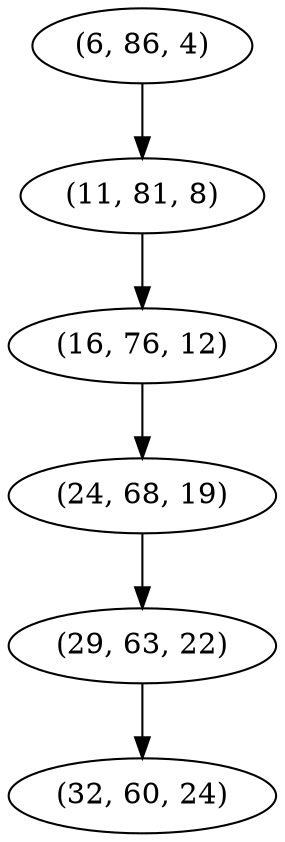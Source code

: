 digraph tree {
    "(6, 86, 4)";
    "(11, 81, 8)";
    "(16, 76, 12)";
    "(24, 68, 19)";
    "(29, 63, 22)";
    "(32, 60, 24)";
    "(6, 86, 4)" -> "(11, 81, 8)";
    "(11, 81, 8)" -> "(16, 76, 12)";
    "(16, 76, 12)" -> "(24, 68, 19)";
    "(24, 68, 19)" -> "(29, 63, 22)";
    "(29, 63, 22)" -> "(32, 60, 24)";
}
